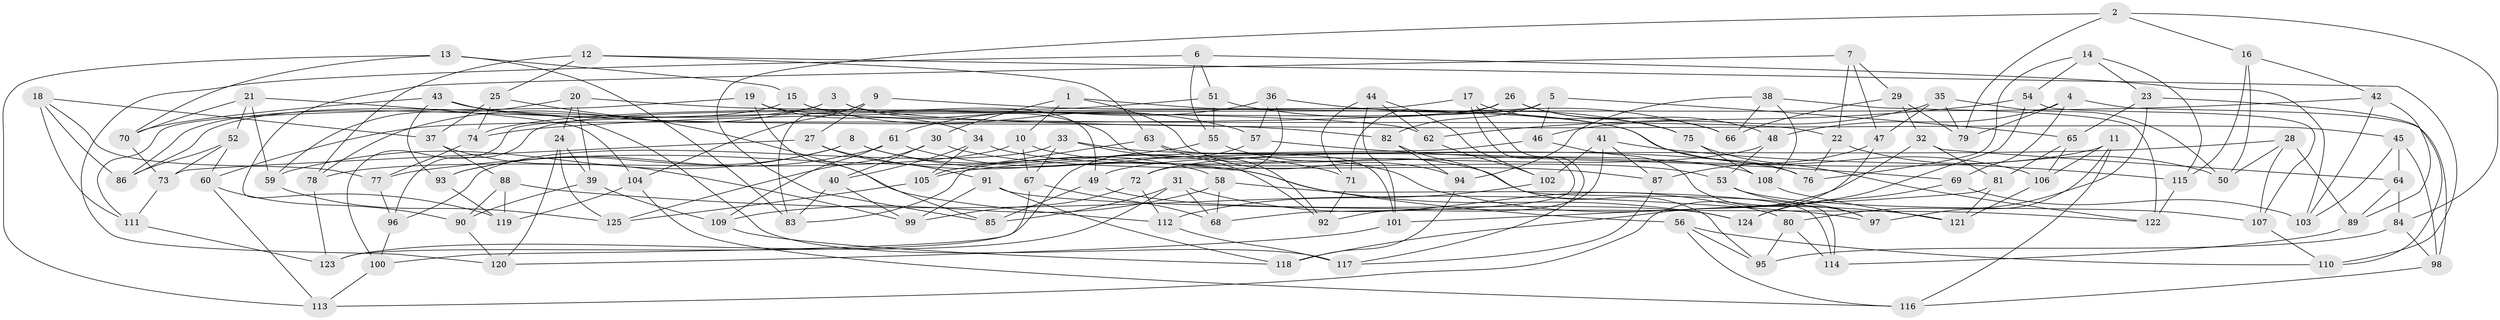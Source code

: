 // coarse degree distribution, {6: 0.631578947368421, 5: 0.013157894736842105, 4: 0.34210526315789475, 3: 0.013157894736842105}
// Generated by graph-tools (version 1.1) at 2025/42/03/06/25 10:42:24]
// undirected, 125 vertices, 250 edges
graph export_dot {
graph [start="1"]
  node [color=gray90,style=filled];
  1;
  2;
  3;
  4;
  5;
  6;
  7;
  8;
  9;
  10;
  11;
  12;
  13;
  14;
  15;
  16;
  17;
  18;
  19;
  20;
  21;
  22;
  23;
  24;
  25;
  26;
  27;
  28;
  29;
  30;
  31;
  32;
  33;
  34;
  35;
  36;
  37;
  38;
  39;
  40;
  41;
  42;
  43;
  44;
  45;
  46;
  47;
  48;
  49;
  50;
  51;
  52;
  53;
  54;
  55;
  56;
  57;
  58;
  59;
  60;
  61;
  62;
  63;
  64;
  65;
  66;
  67;
  68;
  69;
  70;
  71;
  72;
  73;
  74;
  75;
  76;
  77;
  78;
  79;
  80;
  81;
  82;
  83;
  84;
  85;
  86;
  87;
  88;
  89;
  90;
  91;
  92;
  93;
  94;
  95;
  96;
  97;
  98;
  99;
  100;
  101;
  102;
  103;
  104;
  105;
  106;
  107;
  108;
  109;
  110;
  111;
  112;
  113;
  114;
  115;
  116;
  117;
  118;
  119;
  120;
  121;
  122;
  123;
  124;
  125;
  1 -- 30;
  1 -- 10;
  1 -- 76;
  1 -- 94;
  2 -- 85;
  2 -- 84;
  2 -- 79;
  2 -- 16;
  3 -- 92;
  3 -- 45;
  3 -- 78;
  3 -- 86;
  4 -- 48;
  4 -- 79;
  4 -- 69;
  4 -- 98;
  5 -- 46;
  5 -- 96;
  5 -- 65;
  5 -- 82;
  6 -- 120;
  6 -- 55;
  6 -- 51;
  6 -- 103;
  7 -- 47;
  7 -- 119;
  7 -- 29;
  7 -- 22;
  8 -- 93;
  8 -- 59;
  8 -- 56;
  8 -- 58;
  9 -- 104;
  9 -- 83;
  9 -- 27;
  9 -- 106;
  10 -- 53;
  10 -- 78;
  10 -- 67;
  11 -- 106;
  11 -- 72;
  11 -- 116;
  11 -- 97;
  12 -- 25;
  12 -- 78;
  12 -- 110;
  12 -- 63;
  13 -- 113;
  13 -- 70;
  13 -- 15;
  13 -- 83;
  14 -- 23;
  14 -- 76;
  14 -- 115;
  14 -- 54;
  15 -- 57;
  15 -- 49;
  15 -- 86;
  16 -- 42;
  16 -- 115;
  16 -- 50;
  17 -- 117;
  17 -- 68;
  17 -- 75;
  17 -- 100;
  18 -- 111;
  18 -- 77;
  18 -- 86;
  18 -- 37;
  19 -- 85;
  19 -- 22;
  19 -- 34;
  19 -- 111;
  20 -- 62;
  20 -- 59;
  20 -- 24;
  20 -- 39;
  21 -- 104;
  21 -- 70;
  21 -- 59;
  21 -- 52;
  22 -- 50;
  22 -- 76;
  23 -- 110;
  23 -- 65;
  23 -- 80;
  24 -- 120;
  24 -- 125;
  24 -- 39;
  25 -- 74;
  25 -- 37;
  25 -- 112;
  26 -- 71;
  26 -- 48;
  26 -- 66;
  26 -- 60;
  27 -- 124;
  27 -- 73;
  27 -- 91;
  28 -- 50;
  28 -- 105;
  28 -- 89;
  28 -- 107;
  29 -- 32;
  29 -- 66;
  29 -- 79;
  30 -- 87;
  30 -- 125;
  30 -- 40;
  31 -- 68;
  31 -- 85;
  31 -- 80;
  31 -- 123;
  32 -- 64;
  32 -- 118;
  32 -- 81;
  33 -- 92;
  33 -- 96;
  33 -- 67;
  33 -- 76;
  34 -- 108;
  34 -- 40;
  34 -- 105;
  35 -- 79;
  35 -- 47;
  35 -- 50;
  35 -- 46;
  36 -- 61;
  36 -- 57;
  36 -- 66;
  36 -- 72;
  37 -- 99;
  37 -- 88;
  38 -- 122;
  38 -- 66;
  38 -- 108;
  38 -- 94;
  39 -- 109;
  39 -- 90;
  40 -- 83;
  40 -- 99;
  41 -- 92;
  41 -- 102;
  41 -- 115;
  41 -- 87;
  42 -- 103;
  42 -- 74;
  42 -- 89;
  43 -- 70;
  43 -- 93;
  43 -- 82;
  43 -- 117;
  44 -- 101;
  44 -- 102;
  44 -- 71;
  44 -- 62;
  45 -- 103;
  45 -- 64;
  45 -- 98;
  46 -- 97;
  46 -- 83;
  47 -- 87;
  47 -- 113;
  48 -- 53;
  48 -- 49;
  49 -- 85;
  49 -- 124;
  51 -- 75;
  51 -- 74;
  51 -- 55;
  52 -- 73;
  52 -- 86;
  52 -- 60;
  53 -- 97;
  53 -- 107;
  54 -- 124;
  54 -- 107;
  54 -- 62;
  55 -- 114;
  55 -- 77;
  56 -- 110;
  56 -- 95;
  56 -- 116;
  57 -- 123;
  57 -- 69;
  58 -- 114;
  58 -- 109;
  58 -- 68;
  59 -- 125;
  60 -- 113;
  60 -- 90;
  61 -- 71;
  61 -- 93;
  61 -- 109;
  62 -- 102;
  63 -- 101;
  63 -- 105;
  63 -- 121;
  64 -- 89;
  64 -- 84;
  65 -- 81;
  65 -- 106;
  67 -- 100;
  67 -- 68;
  69 -- 103;
  69 -- 124;
  70 -- 73;
  71 -- 92;
  72 -- 99;
  72 -- 112;
  73 -- 111;
  74 -- 77;
  75 -- 122;
  75 -- 108;
  77 -- 96;
  78 -- 123;
  80 -- 95;
  80 -- 114;
  81 -- 101;
  81 -- 121;
  82 -- 95;
  82 -- 94;
  84 -- 98;
  84 -- 95;
  87 -- 117;
  88 -- 97;
  88 -- 90;
  88 -- 119;
  89 -- 114;
  90 -- 120;
  91 -- 118;
  91 -- 99;
  91 -- 122;
  93 -- 119;
  94 -- 118;
  96 -- 100;
  98 -- 116;
  100 -- 113;
  101 -- 120;
  102 -- 112;
  104 -- 119;
  104 -- 116;
  105 -- 125;
  106 -- 121;
  107 -- 110;
  108 -- 121;
  109 -- 118;
  111 -- 123;
  112 -- 117;
  115 -- 122;
}
